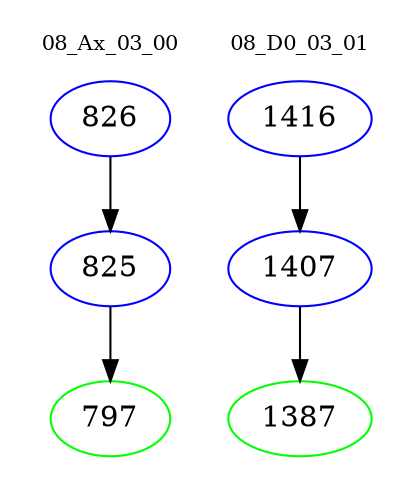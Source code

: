 digraph{
subgraph cluster_0 {
color = white
label = "08_Ax_03_00";
fontsize=10;
T0_826 [label="826", color="blue"]
T0_826 -> T0_825 [color="black"]
T0_825 [label="825", color="blue"]
T0_825 -> T0_797 [color="black"]
T0_797 [label="797", color="green"]
}
subgraph cluster_1 {
color = white
label = "08_D0_03_01";
fontsize=10;
T1_1416 [label="1416", color="blue"]
T1_1416 -> T1_1407 [color="black"]
T1_1407 [label="1407", color="blue"]
T1_1407 -> T1_1387 [color="black"]
T1_1387 [label="1387", color="green"]
}
}
